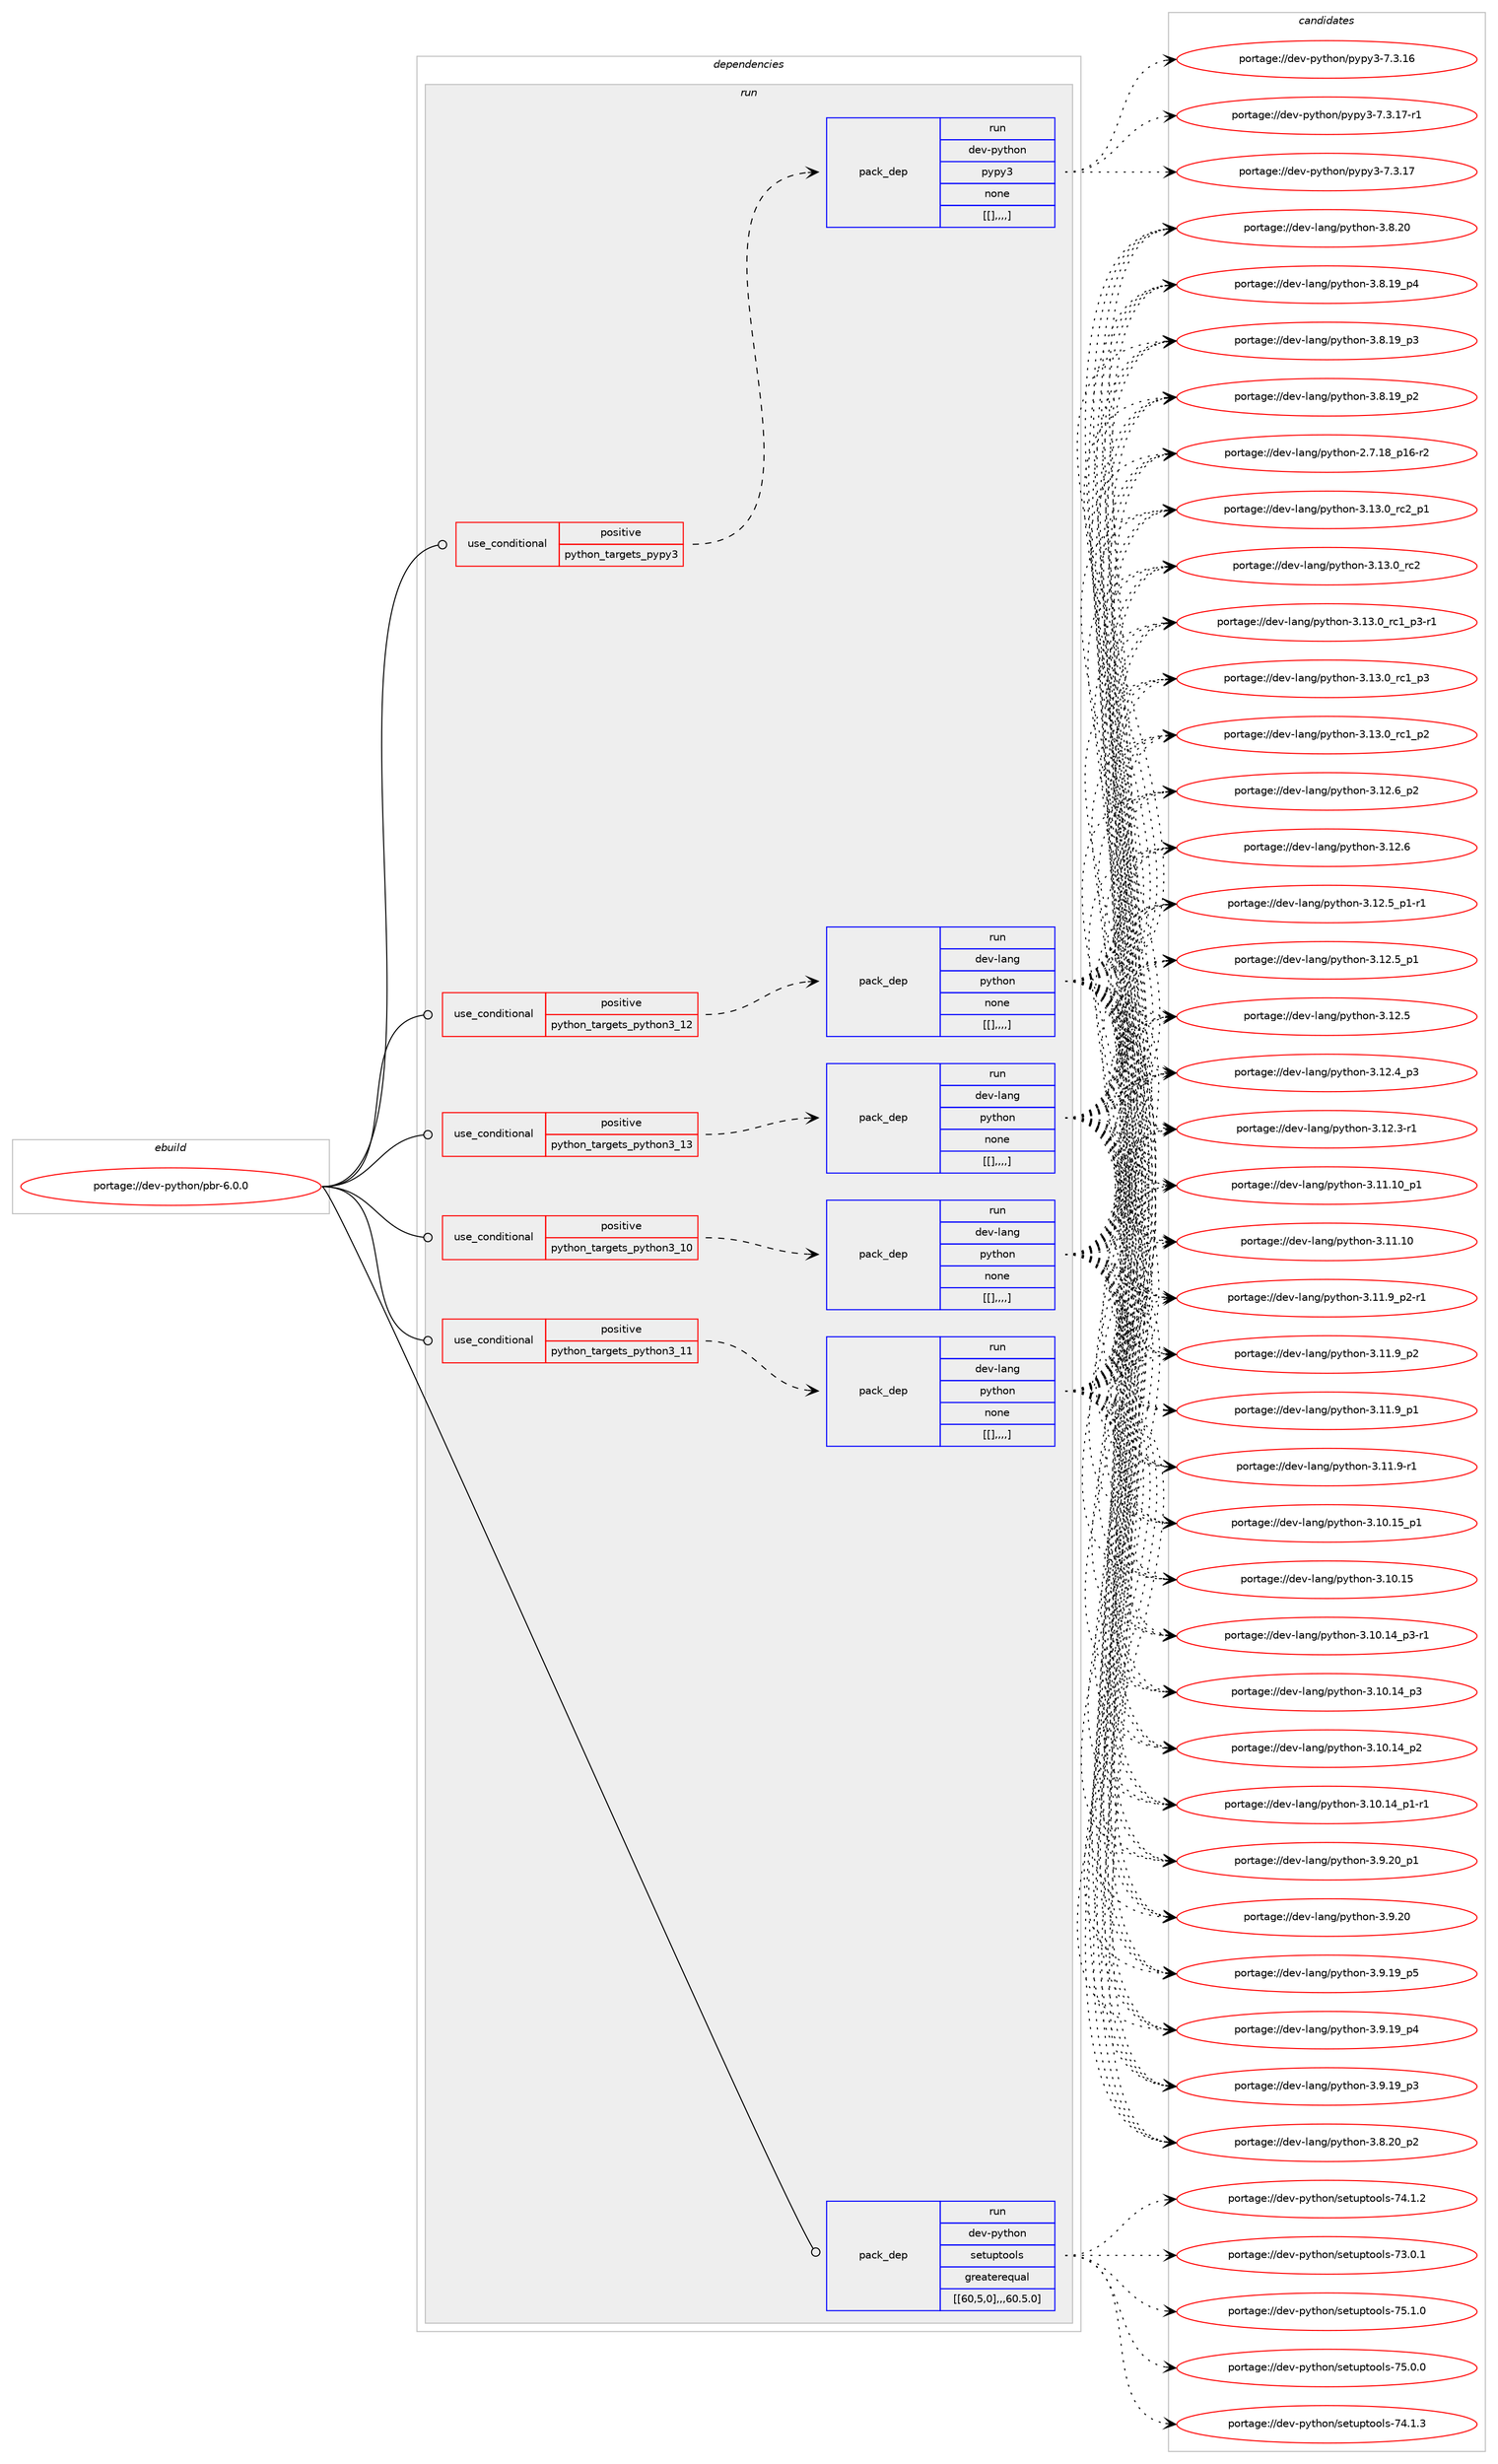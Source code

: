 digraph prolog {

# *************
# Graph options
# *************

newrank=true;
concentrate=true;
compound=true;
graph [rankdir=LR,fontname=Helvetica,fontsize=10,ranksep=1.5];#, ranksep=2.5, nodesep=0.2];
edge  [arrowhead=vee];
node  [fontname=Helvetica,fontsize=10];

# **********
# The ebuild
# **********

subgraph cluster_leftcol {
color=gray;
label=<<i>ebuild</i>>;
id [label="portage://dev-python/pbr-6.0.0", color=red, width=4, href="../dev-python/pbr-6.0.0.svg"];
}

# ****************
# The dependencies
# ****************

subgraph cluster_midcol {
color=gray;
label=<<i>dependencies</i>>;
subgraph cluster_compile {
fillcolor="#eeeeee";
style=filled;
label=<<i>compile</i>>;
}
subgraph cluster_compileandrun {
fillcolor="#eeeeee";
style=filled;
label=<<i>compile and run</i>>;
}
subgraph cluster_run {
fillcolor="#eeeeee";
style=filled;
label=<<i>run</i>>;
subgraph cond37085 {
dependency155995 [label=<<TABLE BORDER="0" CELLBORDER="1" CELLSPACING="0" CELLPADDING="4"><TR><TD ROWSPAN="3" CELLPADDING="10">use_conditional</TD></TR><TR><TD>positive</TD></TR><TR><TD>python_targets_pypy3</TD></TR></TABLE>>, shape=none, color=red];
subgraph pack117693 {
dependency155996 [label=<<TABLE BORDER="0" CELLBORDER="1" CELLSPACING="0" CELLPADDING="4" WIDTH="220"><TR><TD ROWSPAN="6" CELLPADDING="30">pack_dep</TD></TR><TR><TD WIDTH="110">run</TD></TR><TR><TD>dev-python</TD></TR><TR><TD>pypy3</TD></TR><TR><TD>none</TD></TR><TR><TD>[[],,,,]</TD></TR></TABLE>>, shape=none, color=blue];
}
dependency155995:e -> dependency155996:w [weight=20,style="dashed",arrowhead="vee"];
}
id:e -> dependency155995:w [weight=20,style="solid",arrowhead="odot"];
subgraph cond37086 {
dependency155997 [label=<<TABLE BORDER="0" CELLBORDER="1" CELLSPACING="0" CELLPADDING="4"><TR><TD ROWSPAN="3" CELLPADDING="10">use_conditional</TD></TR><TR><TD>positive</TD></TR><TR><TD>python_targets_python3_10</TD></TR></TABLE>>, shape=none, color=red];
subgraph pack117694 {
dependency155998 [label=<<TABLE BORDER="0" CELLBORDER="1" CELLSPACING="0" CELLPADDING="4" WIDTH="220"><TR><TD ROWSPAN="6" CELLPADDING="30">pack_dep</TD></TR><TR><TD WIDTH="110">run</TD></TR><TR><TD>dev-lang</TD></TR><TR><TD>python</TD></TR><TR><TD>none</TD></TR><TR><TD>[[],,,,]</TD></TR></TABLE>>, shape=none, color=blue];
}
dependency155997:e -> dependency155998:w [weight=20,style="dashed",arrowhead="vee"];
}
id:e -> dependency155997:w [weight=20,style="solid",arrowhead="odot"];
subgraph cond37087 {
dependency155999 [label=<<TABLE BORDER="0" CELLBORDER="1" CELLSPACING="0" CELLPADDING="4"><TR><TD ROWSPAN="3" CELLPADDING="10">use_conditional</TD></TR><TR><TD>positive</TD></TR><TR><TD>python_targets_python3_11</TD></TR></TABLE>>, shape=none, color=red];
subgraph pack117695 {
dependency156000 [label=<<TABLE BORDER="0" CELLBORDER="1" CELLSPACING="0" CELLPADDING="4" WIDTH="220"><TR><TD ROWSPAN="6" CELLPADDING="30">pack_dep</TD></TR><TR><TD WIDTH="110">run</TD></TR><TR><TD>dev-lang</TD></TR><TR><TD>python</TD></TR><TR><TD>none</TD></TR><TR><TD>[[],,,,]</TD></TR></TABLE>>, shape=none, color=blue];
}
dependency155999:e -> dependency156000:w [weight=20,style="dashed",arrowhead="vee"];
}
id:e -> dependency155999:w [weight=20,style="solid",arrowhead="odot"];
subgraph cond37088 {
dependency156001 [label=<<TABLE BORDER="0" CELLBORDER="1" CELLSPACING="0" CELLPADDING="4"><TR><TD ROWSPAN="3" CELLPADDING="10">use_conditional</TD></TR><TR><TD>positive</TD></TR><TR><TD>python_targets_python3_12</TD></TR></TABLE>>, shape=none, color=red];
subgraph pack117696 {
dependency156002 [label=<<TABLE BORDER="0" CELLBORDER="1" CELLSPACING="0" CELLPADDING="4" WIDTH="220"><TR><TD ROWSPAN="6" CELLPADDING="30">pack_dep</TD></TR><TR><TD WIDTH="110">run</TD></TR><TR><TD>dev-lang</TD></TR><TR><TD>python</TD></TR><TR><TD>none</TD></TR><TR><TD>[[],,,,]</TD></TR></TABLE>>, shape=none, color=blue];
}
dependency156001:e -> dependency156002:w [weight=20,style="dashed",arrowhead="vee"];
}
id:e -> dependency156001:w [weight=20,style="solid",arrowhead="odot"];
subgraph cond37089 {
dependency156003 [label=<<TABLE BORDER="0" CELLBORDER="1" CELLSPACING="0" CELLPADDING="4"><TR><TD ROWSPAN="3" CELLPADDING="10">use_conditional</TD></TR><TR><TD>positive</TD></TR><TR><TD>python_targets_python3_13</TD></TR></TABLE>>, shape=none, color=red];
subgraph pack117697 {
dependency156004 [label=<<TABLE BORDER="0" CELLBORDER="1" CELLSPACING="0" CELLPADDING="4" WIDTH="220"><TR><TD ROWSPAN="6" CELLPADDING="30">pack_dep</TD></TR><TR><TD WIDTH="110">run</TD></TR><TR><TD>dev-lang</TD></TR><TR><TD>python</TD></TR><TR><TD>none</TD></TR><TR><TD>[[],,,,]</TD></TR></TABLE>>, shape=none, color=blue];
}
dependency156003:e -> dependency156004:w [weight=20,style="dashed",arrowhead="vee"];
}
id:e -> dependency156003:w [weight=20,style="solid",arrowhead="odot"];
subgraph pack117698 {
dependency156005 [label=<<TABLE BORDER="0" CELLBORDER="1" CELLSPACING="0" CELLPADDING="4" WIDTH="220"><TR><TD ROWSPAN="6" CELLPADDING="30">pack_dep</TD></TR><TR><TD WIDTH="110">run</TD></TR><TR><TD>dev-python</TD></TR><TR><TD>setuptools</TD></TR><TR><TD>greaterequal</TD></TR><TR><TD>[[60,5,0],,,60.5.0]</TD></TR></TABLE>>, shape=none, color=blue];
}
id:e -> dependency156005:w [weight=20,style="solid",arrowhead="odot"];
}
}

# **************
# The candidates
# **************

subgraph cluster_choices {
rank=same;
color=gray;
label=<<i>candidates</i>>;

subgraph choice117693 {
color=black;
nodesep=1;
choice100101118451121211161041111104711212111212151455546514649554511449 [label="portage://dev-python/pypy3-7.3.17-r1", color=red, width=4,href="../dev-python/pypy3-7.3.17-r1.svg"];
choice10010111845112121116104111110471121211121215145554651464955 [label="portage://dev-python/pypy3-7.3.17", color=red, width=4,href="../dev-python/pypy3-7.3.17.svg"];
choice10010111845112121116104111110471121211121215145554651464954 [label="portage://dev-python/pypy3-7.3.16", color=red, width=4,href="../dev-python/pypy3-7.3.16.svg"];
dependency155996:e -> choice100101118451121211161041111104711212111212151455546514649554511449:w [style=dotted,weight="100"];
dependency155996:e -> choice10010111845112121116104111110471121211121215145554651464955:w [style=dotted,weight="100"];
dependency155996:e -> choice10010111845112121116104111110471121211121215145554651464954:w [style=dotted,weight="100"];
}
subgraph choice117694 {
color=black;
nodesep=1;
choice100101118451089711010347112121116104111110455146495146489511499509511249 [label="portage://dev-lang/python-3.13.0_rc2_p1", color=red, width=4,href="../dev-lang/python-3.13.0_rc2_p1.svg"];
choice10010111845108971101034711212111610411111045514649514648951149950 [label="portage://dev-lang/python-3.13.0_rc2", color=red, width=4,href="../dev-lang/python-3.13.0_rc2.svg"];
choice1001011184510897110103471121211161041111104551464951464895114994995112514511449 [label="portage://dev-lang/python-3.13.0_rc1_p3-r1", color=red, width=4,href="../dev-lang/python-3.13.0_rc1_p3-r1.svg"];
choice100101118451089711010347112121116104111110455146495146489511499499511251 [label="portage://dev-lang/python-3.13.0_rc1_p3", color=red, width=4,href="../dev-lang/python-3.13.0_rc1_p3.svg"];
choice100101118451089711010347112121116104111110455146495146489511499499511250 [label="portage://dev-lang/python-3.13.0_rc1_p2", color=red, width=4,href="../dev-lang/python-3.13.0_rc1_p2.svg"];
choice100101118451089711010347112121116104111110455146495046549511250 [label="portage://dev-lang/python-3.12.6_p2", color=red, width=4,href="../dev-lang/python-3.12.6_p2.svg"];
choice10010111845108971101034711212111610411111045514649504654 [label="portage://dev-lang/python-3.12.6", color=red, width=4,href="../dev-lang/python-3.12.6.svg"];
choice1001011184510897110103471121211161041111104551464950465395112494511449 [label="portage://dev-lang/python-3.12.5_p1-r1", color=red, width=4,href="../dev-lang/python-3.12.5_p1-r1.svg"];
choice100101118451089711010347112121116104111110455146495046539511249 [label="portage://dev-lang/python-3.12.5_p1", color=red, width=4,href="../dev-lang/python-3.12.5_p1.svg"];
choice10010111845108971101034711212111610411111045514649504653 [label="portage://dev-lang/python-3.12.5", color=red, width=4,href="../dev-lang/python-3.12.5.svg"];
choice100101118451089711010347112121116104111110455146495046529511251 [label="portage://dev-lang/python-3.12.4_p3", color=red, width=4,href="../dev-lang/python-3.12.4_p3.svg"];
choice100101118451089711010347112121116104111110455146495046514511449 [label="portage://dev-lang/python-3.12.3-r1", color=red, width=4,href="../dev-lang/python-3.12.3-r1.svg"];
choice10010111845108971101034711212111610411111045514649494649489511249 [label="portage://dev-lang/python-3.11.10_p1", color=red, width=4,href="../dev-lang/python-3.11.10_p1.svg"];
choice1001011184510897110103471121211161041111104551464949464948 [label="portage://dev-lang/python-3.11.10", color=red, width=4,href="../dev-lang/python-3.11.10.svg"];
choice1001011184510897110103471121211161041111104551464949465795112504511449 [label="portage://dev-lang/python-3.11.9_p2-r1", color=red, width=4,href="../dev-lang/python-3.11.9_p2-r1.svg"];
choice100101118451089711010347112121116104111110455146494946579511250 [label="portage://dev-lang/python-3.11.9_p2", color=red, width=4,href="../dev-lang/python-3.11.9_p2.svg"];
choice100101118451089711010347112121116104111110455146494946579511249 [label="portage://dev-lang/python-3.11.9_p1", color=red, width=4,href="../dev-lang/python-3.11.9_p1.svg"];
choice100101118451089711010347112121116104111110455146494946574511449 [label="portage://dev-lang/python-3.11.9-r1", color=red, width=4,href="../dev-lang/python-3.11.9-r1.svg"];
choice10010111845108971101034711212111610411111045514649484649539511249 [label="portage://dev-lang/python-3.10.15_p1", color=red, width=4,href="../dev-lang/python-3.10.15_p1.svg"];
choice1001011184510897110103471121211161041111104551464948464953 [label="portage://dev-lang/python-3.10.15", color=red, width=4,href="../dev-lang/python-3.10.15.svg"];
choice100101118451089711010347112121116104111110455146494846495295112514511449 [label="portage://dev-lang/python-3.10.14_p3-r1", color=red, width=4,href="../dev-lang/python-3.10.14_p3-r1.svg"];
choice10010111845108971101034711212111610411111045514649484649529511251 [label="portage://dev-lang/python-3.10.14_p3", color=red, width=4,href="../dev-lang/python-3.10.14_p3.svg"];
choice10010111845108971101034711212111610411111045514649484649529511250 [label="portage://dev-lang/python-3.10.14_p2", color=red, width=4,href="../dev-lang/python-3.10.14_p2.svg"];
choice100101118451089711010347112121116104111110455146494846495295112494511449 [label="portage://dev-lang/python-3.10.14_p1-r1", color=red, width=4,href="../dev-lang/python-3.10.14_p1-r1.svg"];
choice100101118451089711010347112121116104111110455146574650489511249 [label="portage://dev-lang/python-3.9.20_p1", color=red, width=4,href="../dev-lang/python-3.9.20_p1.svg"];
choice10010111845108971101034711212111610411111045514657465048 [label="portage://dev-lang/python-3.9.20", color=red, width=4,href="../dev-lang/python-3.9.20.svg"];
choice100101118451089711010347112121116104111110455146574649579511253 [label="portage://dev-lang/python-3.9.19_p5", color=red, width=4,href="../dev-lang/python-3.9.19_p5.svg"];
choice100101118451089711010347112121116104111110455146574649579511252 [label="portage://dev-lang/python-3.9.19_p4", color=red, width=4,href="../dev-lang/python-3.9.19_p4.svg"];
choice100101118451089711010347112121116104111110455146574649579511251 [label="portage://dev-lang/python-3.9.19_p3", color=red, width=4,href="../dev-lang/python-3.9.19_p3.svg"];
choice100101118451089711010347112121116104111110455146564650489511250 [label="portage://dev-lang/python-3.8.20_p2", color=red, width=4,href="../dev-lang/python-3.8.20_p2.svg"];
choice10010111845108971101034711212111610411111045514656465048 [label="portage://dev-lang/python-3.8.20", color=red, width=4,href="../dev-lang/python-3.8.20.svg"];
choice100101118451089711010347112121116104111110455146564649579511252 [label="portage://dev-lang/python-3.8.19_p4", color=red, width=4,href="../dev-lang/python-3.8.19_p4.svg"];
choice100101118451089711010347112121116104111110455146564649579511251 [label="portage://dev-lang/python-3.8.19_p3", color=red, width=4,href="../dev-lang/python-3.8.19_p3.svg"];
choice100101118451089711010347112121116104111110455146564649579511250 [label="portage://dev-lang/python-3.8.19_p2", color=red, width=4,href="../dev-lang/python-3.8.19_p2.svg"];
choice100101118451089711010347112121116104111110455046554649569511249544511450 [label="portage://dev-lang/python-2.7.18_p16-r2", color=red, width=4,href="../dev-lang/python-2.7.18_p16-r2.svg"];
dependency155998:e -> choice100101118451089711010347112121116104111110455146495146489511499509511249:w [style=dotted,weight="100"];
dependency155998:e -> choice10010111845108971101034711212111610411111045514649514648951149950:w [style=dotted,weight="100"];
dependency155998:e -> choice1001011184510897110103471121211161041111104551464951464895114994995112514511449:w [style=dotted,weight="100"];
dependency155998:e -> choice100101118451089711010347112121116104111110455146495146489511499499511251:w [style=dotted,weight="100"];
dependency155998:e -> choice100101118451089711010347112121116104111110455146495146489511499499511250:w [style=dotted,weight="100"];
dependency155998:e -> choice100101118451089711010347112121116104111110455146495046549511250:w [style=dotted,weight="100"];
dependency155998:e -> choice10010111845108971101034711212111610411111045514649504654:w [style=dotted,weight="100"];
dependency155998:e -> choice1001011184510897110103471121211161041111104551464950465395112494511449:w [style=dotted,weight="100"];
dependency155998:e -> choice100101118451089711010347112121116104111110455146495046539511249:w [style=dotted,weight="100"];
dependency155998:e -> choice10010111845108971101034711212111610411111045514649504653:w [style=dotted,weight="100"];
dependency155998:e -> choice100101118451089711010347112121116104111110455146495046529511251:w [style=dotted,weight="100"];
dependency155998:e -> choice100101118451089711010347112121116104111110455146495046514511449:w [style=dotted,weight="100"];
dependency155998:e -> choice10010111845108971101034711212111610411111045514649494649489511249:w [style=dotted,weight="100"];
dependency155998:e -> choice1001011184510897110103471121211161041111104551464949464948:w [style=dotted,weight="100"];
dependency155998:e -> choice1001011184510897110103471121211161041111104551464949465795112504511449:w [style=dotted,weight="100"];
dependency155998:e -> choice100101118451089711010347112121116104111110455146494946579511250:w [style=dotted,weight="100"];
dependency155998:e -> choice100101118451089711010347112121116104111110455146494946579511249:w [style=dotted,weight="100"];
dependency155998:e -> choice100101118451089711010347112121116104111110455146494946574511449:w [style=dotted,weight="100"];
dependency155998:e -> choice10010111845108971101034711212111610411111045514649484649539511249:w [style=dotted,weight="100"];
dependency155998:e -> choice1001011184510897110103471121211161041111104551464948464953:w [style=dotted,weight="100"];
dependency155998:e -> choice100101118451089711010347112121116104111110455146494846495295112514511449:w [style=dotted,weight="100"];
dependency155998:e -> choice10010111845108971101034711212111610411111045514649484649529511251:w [style=dotted,weight="100"];
dependency155998:e -> choice10010111845108971101034711212111610411111045514649484649529511250:w [style=dotted,weight="100"];
dependency155998:e -> choice100101118451089711010347112121116104111110455146494846495295112494511449:w [style=dotted,weight="100"];
dependency155998:e -> choice100101118451089711010347112121116104111110455146574650489511249:w [style=dotted,weight="100"];
dependency155998:e -> choice10010111845108971101034711212111610411111045514657465048:w [style=dotted,weight="100"];
dependency155998:e -> choice100101118451089711010347112121116104111110455146574649579511253:w [style=dotted,weight="100"];
dependency155998:e -> choice100101118451089711010347112121116104111110455146574649579511252:w [style=dotted,weight="100"];
dependency155998:e -> choice100101118451089711010347112121116104111110455146574649579511251:w [style=dotted,weight="100"];
dependency155998:e -> choice100101118451089711010347112121116104111110455146564650489511250:w [style=dotted,weight="100"];
dependency155998:e -> choice10010111845108971101034711212111610411111045514656465048:w [style=dotted,weight="100"];
dependency155998:e -> choice100101118451089711010347112121116104111110455146564649579511252:w [style=dotted,weight="100"];
dependency155998:e -> choice100101118451089711010347112121116104111110455146564649579511251:w [style=dotted,weight="100"];
dependency155998:e -> choice100101118451089711010347112121116104111110455146564649579511250:w [style=dotted,weight="100"];
dependency155998:e -> choice100101118451089711010347112121116104111110455046554649569511249544511450:w [style=dotted,weight="100"];
}
subgraph choice117695 {
color=black;
nodesep=1;
choice100101118451089711010347112121116104111110455146495146489511499509511249 [label="portage://dev-lang/python-3.13.0_rc2_p1", color=red, width=4,href="../dev-lang/python-3.13.0_rc2_p1.svg"];
choice10010111845108971101034711212111610411111045514649514648951149950 [label="portage://dev-lang/python-3.13.0_rc2", color=red, width=4,href="../dev-lang/python-3.13.0_rc2.svg"];
choice1001011184510897110103471121211161041111104551464951464895114994995112514511449 [label="portage://dev-lang/python-3.13.0_rc1_p3-r1", color=red, width=4,href="../dev-lang/python-3.13.0_rc1_p3-r1.svg"];
choice100101118451089711010347112121116104111110455146495146489511499499511251 [label="portage://dev-lang/python-3.13.0_rc1_p3", color=red, width=4,href="../dev-lang/python-3.13.0_rc1_p3.svg"];
choice100101118451089711010347112121116104111110455146495146489511499499511250 [label="portage://dev-lang/python-3.13.0_rc1_p2", color=red, width=4,href="../dev-lang/python-3.13.0_rc1_p2.svg"];
choice100101118451089711010347112121116104111110455146495046549511250 [label="portage://dev-lang/python-3.12.6_p2", color=red, width=4,href="../dev-lang/python-3.12.6_p2.svg"];
choice10010111845108971101034711212111610411111045514649504654 [label="portage://dev-lang/python-3.12.6", color=red, width=4,href="../dev-lang/python-3.12.6.svg"];
choice1001011184510897110103471121211161041111104551464950465395112494511449 [label="portage://dev-lang/python-3.12.5_p1-r1", color=red, width=4,href="../dev-lang/python-3.12.5_p1-r1.svg"];
choice100101118451089711010347112121116104111110455146495046539511249 [label="portage://dev-lang/python-3.12.5_p1", color=red, width=4,href="../dev-lang/python-3.12.5_p1.svg"];
choice10010111845108971101034711212111610411111045514649504653 [label="portage://dev-lang/python-3.12.5", color=red, width=4,href="../dev-lang/python-3.12.5.svg"];
choice100101118451089711010347112121116104111110455146495046529511251 [label="portage://dev-lang/python-3.12.4_p3", color=red, width=4,href="../dev-lang/python-3.12.4_p3.svg"];
choice100101118451089711010347112121116104111110455146495046514511449 [label="portage://dev-lang/python-3.12.3-r1", color=red, width=4,href="../dev-lang/python-3.12.3-r1.svg"];
choice10010111845108971101034711212111610411111045514649494649489511249 [label="portage://dev-lang/python-3.11.10_p1", color=red, width=4,href="../dev-lang/python-3.11.10_p1.svg"];
choice1001011184510897110103471121211161041111104551464949464948 [label="portage://dev-lang/python-3.11.10", color=red, width=4,href="../dev-lang/python-3.11.10.svg"];
choice1001011184510897110103471121211161041111104551464949465795112504511449 [label="portage://dev-lang/python-3.11.9_p2-r1", color=red, width=4,href="../dev-lang/python-3.11.9_p2-r1.svg"];
choice100101118451089711010347112121116104111110455146494946579511250 [label="portage://dev-lang/python-3.11.9_p2", color=red, width=4,href="../dev-lang/python-3.11.9_p2.svg"];
choice100101118451089711010347112121116104111110455146494946579511249 [label="portage://dev-lang/python-3.11.9_p1", color=red, width=4,href="../dev-lang/python-3.11.9_p1.svg"];
choice100101118451089711010347112121116104111110455146494946574511449 [label="portage://dev-lang/python-3.11.9-r1", color=red, width=4,href="../dev-lang/python-3.11.9-r1.svg"];
choice10010111845108971101034711212111610411111045514649484649539511249 [label="portage://dev-lang/python-3.10.15_p1", color=red, width=4,href="../dev-lang/python-3.10.15_p1.svg"];
choice1001011184510897110103471121211161041111104551464948464953 [label="portage://dev-lang/python-3.10.15", color=red, width=4,href="../dev-lang/python-3.10.15.svg"];
choice100101118451089711010347112121116104111110455146494846495295112514511449 [label="portage://dev-lang/python-3.10.14_p3-r1", color=red, width=4,href="../dev-lang/python-3.10.14_p3-r1.svg"];
choice10010111845108971101034711212111610411111045514649484649529511251 [label="portage://dev-lang/python-3.10.14_p3", color=red, width=4,href="../dev-lang/python-3.10.14_p3.svg"];
choice10010111845108971101034711212111610411111045514649484649529511250 [label="portage://dev-lang/python-3.10.14_p2", color=red, width=4,href="../dev-lang/python-3.10.14_p2.svg"];
choice100101118451089711010347112121116104111110455146494846495295112494511449 [label="portage://dev-lang/python-3.10.14_p1-r1", color=red, width=4,href="../dev-lang/python-3.10.14_p1-r1.svg"];
choice100101118451089711010347112121116104111110455146574650489511249 [label="portage://dev-lang/python-3.9.20_p1", color=red, width=4,href="../dev-lang/python-3.9.20_p1.svg"];
choice10010111845108971101034711212111610411111045514657465048 [label="portage://dev-lang/python-3.9.20", color=red, width=4,href="../dev-lang/python-3.9.20.svg"];
choice100101118451089711010347112121116104111110455146574649579511253 [label="portage://dev-lang/python-3.9.19_p5", color=red, width=4,href="../dev-lang/python-3.9.19_p5.svg"];
choice100101118451089711010347112121116104111110455146574649579511252 [label="portage://dev-lang/python-3.9.19_p4", color=red, width=4,href="../dev-lang/python-3.9.19_p4.svg"];
choice100101118451089711010347112121116104111110455146574649579511251 [label="portage://dev-lang/python-3.9.19_p3", color=red, width=4,href="../dev-lang/python-3.9.19_p3.svg"];
choice100101118451089711010347112121116104111110455146564650489511250 [label="portage://dev-lang/python-3.8.20_p2", color=red, width=4,href="../dev-lang/python-3.8.20_p2.svg"];
choice10010111845108971101034711212111610411111045514656465048 [label="portage://dev-lang/python-3.8.20", color=red, width=4,href="../dev-lang/python-3.8.20.svg"];
choice100101118451089711010347112121116104111110455146564649579511252 [label="portage://dev-lang/python-3.8.19_p4", color=red, width=4,href="../dev-lang/python-3.8.19_p4.svg"];
choice100101118451089711010347112121116104111110455146564649579511251 [label="portage://dev-lang/python-3.8.19_p3", color=red, width=4,href="../dev-lang/python-3.8.19_p3.svg"];
choice100101118451089711010347112121116104111110455146564649579511250 [label="portage://dev-lang/python-3.8.19_p2", color=red, width=4,href="../dev-lang/python-3.8.19_p2.svg"];
choice100101118451089711010347112121116104111110455046554649569511249544511450 [label="portage://dev-lang/python-2.7.18_p16-r2", color=red, width=4,href="../dev-lang/python-2.7.18_p16-r2.svg"];
dependency156000:e -> choice100101118451089711010347112121116104111110455146495146489511499509511249:w [style=dotted,weight="100"];
dependency156000:e -> choice10010111845108971101034711212111610411111045514649514648951149950:w [style=dotted,weight="100"];
dependency156000:e -> choice1001011184510897110103471121211161041111104551464951464895114994995112514511449:w [style=dotted,weight="100"];
dependency156000:e -> choice100101118451089711010347112121116104111110455146495146489511499499511251:w [style=dotted,weight="100"];
dependency156000:e -> choice100101118451089711010347112121116104111110455146495146489511499499511250:w [style=dotted,weight="100"];
dependency156000:e -> choice100101118451089711010347112121116104111110455146495046549511250:w [style=dotted,weight="100"];
dependency156000:e -> choice10010111845108971101034711212111610411111045514649504654:w [style=dotted,weight="100"];
dependency156000:e -> choice1001011184510897110103471121211161041111104551464950465395112494511449:w [style=dotted,weight="100"];
dependency156000:e -> choice100101118451089711010347112121116104111110455146495046539511249:w [style=dotted,weight="100"];
dependency156000:e -> choice10010111845108971101034711212111610411111045514649504653:w [style=dotted,weight="100"];
dependency156000:e -> choice100101118451089711010347112121116104111110455146495046529511251:w [style=dotted,weight="100"];
dependency156000:e -> choice100101118451089711010347112121116104111110455146495046514511449:w [style=dotted,weight="100"];
dependency156000:e -> choice10010111845108971101034711212111610411111045514649494649489511249:w [style=dotted,weight="100"];
dependency156000:e -> choice1001011184510897110103471121211161041111104551464949464948:w [style=dotted,weight="100"];
dependency156000:e -> choice1001011184510897110103471121211161041111104551464949465795112504511449:w [style=dotted,weight="100"];
dependency156000:e -> choice100101118451089711010347112121116104111110455146494946579511250:w [style=dotted,weight="100"];
dependency156000:e -> choice100101118451089711010347112121116104111110455146494946579511249:w [style=dotted,weight="100"];
dependency156000:e -> choice100101118451089711010347112121116104111110455146494946574511449:w [style=dotted,weight="100"];
dependency156000:e -> choice10010111845108971101034711212111610411111045514649484649539511249:w [style=dotted,weight="100"];
dependency156000:e -> choice1001011184510897110103471121211161041111104551464948464953:w [style=dotted,weight="100"];
dependency156000:e -> choice100101118451089711010347112121116104111110455146494846495295112514511449:w [style=dotted,weight="100"];
dependency156000:e -> choice10010111845108971101034711212111610411111045514649484649529511251:w [style=dotted,weight="100"];
dependency156000:e -> choice10010111845108971101034711212111610411111045514649484649529511250:w [style=dotted,weight="100"];
dependency156000:e -> choice100101118451089711010347112121116104111110455146494846495295112494511449:w [style=dotted,weight="100"];
dependency156000:e -> choice100101118451089711010347112121116104111110455146574650489511249:w [style=dotted,weight="100"];
dependency156000:e -> choice10010111845108971101034711212111610411111045514657465048:w [style=dotted,weight="100"];
dependency156000:e -> choice100101118451089711010347112121116104111110455146574649579511253:w [style=dotted,weight="100"];
dependency156000:e -> choice100101118451089711010347112121116104111110455146574649579511252:w [style=dotted,weight="100"];
dependency156000:e -> choice100101118451089711010347112121116104111110455146574649579511251:w [style=dotted,weight="100"];
dependency156000:e -> choice100101118451089711010347112121116104111110455146564650489511250:w [style=dotted,weight="100"];
dependency156000:e -> choice10010111845108971101034711212111610411111045514656465048:w [style=dotted,weight="100"];
dependency156000:e -> choice100101118451089711010347112121116104111110455146564649579511252:w [style=dotted,weight="100"];
dependency156000:e -> choice100101118451089711010347112121116104111110455146564649579511251:w [style=dotted,weight="100"];
dependency156000:e -> choice100101118451089711010347112121116104111110455146564649579511250:w [style=dotted,weight="100"];
dependency156000:e -> choice100101118451089711010347112121116104111110455046554649569511249544511450:w [style=dotted,weight="100"];
}
subgraph choice117696 {
color=black;
nodesep=1;
choice100101118451089711010347112121116104111110455146495146489511499509511249 [label="portage://dev-lang/python-3.13.0_rc2_p1", color=red, width=4,href="../dev-lang/python-3.13.0_rc2_p1.svg"];
choice10010111845108971101034711212111610411111045514649514648951149950 [label="portage://dev-lang/python-3.13.0_rc2", color=red, width=4,href="../dev-lang/python-3.13.0_rc2.svg"];
choice1001011184510897110103471121211161041111104551464951464895114994995112514511449 [label="portage://dev-lang/python-3.13.0_rc1_p3-r1", color=red, width=4,href="../dev-lang/python-3.13.0_rc1_p3-r1.svg"];
choice100101118451089711010347112121116104111110455146495146489511499499511251 [label="portage://dev-lang/python-3.13.0_rc1_p3", color=red, width=4,href="../dev-lang/python-3.13.0_rc1_p3.svg"];
choice100101118451089711010347112121116104111110455146495146489511499499511250 [label="portage://dev-lang/python-3.13.0_rc1_p2", color=red, width=4,href="../dev-lang/python-3.13.0_rc1_p2.svg"];
choice100101118451089711010347112121116104111110455146495046549511250 [label="portage://dev-lang/python-3.12.6_p2", color=red, width=4,href="../dev-lang/python-3.12.6_p2.svg"];
choice10010111845108971101034711212111610411111045514649504654 [label="portage://dev-lang/python-3.12.6", color=red, width=4,href="../dev-lang/python-3.12.6.svg"];
choice1001011184510897110103471121211161041111104551464950465395112494511449 [label="portage://dev-lang/python-3.12.5_p1-r1", color=red, width=4,href="../dev-lang/python-3.12.5_p1-r1.svg"];
choice100101118451089711010347112121116104111110455146495046539511249 [label="portage://dev-lang/python-3.12.5_p1", color=red, width=4,href="../dev-lang/python-3.12.5_p1.svg"];
choice10010111845108971101034711212111610411111045514649504653 [label="portage://dev-lang/python-3.12.5", color=red, width=4,href="../dev-lang/python-3.12.5.svg"];
choice100101118451089711010347112121116104111110455146495046529511251 [label="portage://dev-lang/python-3.12.4_p3", color=red, width=4,href="../dev-lang/python-3.12.4_p3.svg"];
choice100101118451089711010347112121116104111110455146495046514511449 [label="portage://dev-lang/python-3.12.3-r1", color=red, width=4,href="../dev-lang/python-3.12.3-r1.svg"];
choice10010111845108971101034711212111610411111045514649494649489511249 [label="portage://dev-lang/python-3.11.10_p1", color=red, width=4,href="../dev-lang/python-3.11.10_p1.svg"];
choice1001011184510897110103471121211161041111104551464949464948 [label="portage://dev-lang/python-3.11.10", color=red, width=4,href="../dev-lang/python-3.11.10.svg"];
choice1001011184510897110103471121211161041111104551464949465795112504511449 [label="portage://dev-lang/python-3.11.9_p2-r1", color=red, width=4,href="../dev-lang/python-3.11.9_p2-r1.svg"];
choice100101118451089711010347112121116104111110455146494946579511250 [label="portage://dev-lang/python-3.11.9_p2", color=red, width=4,href="../dev-lang/python-3.11.9_p2.svg"];
choice100101118451089711010347112121116104111110455146494946579511249 [label="portage://dev-lang/python-3.11.9_p1", color=red, width=4,href="../dev-lang/python-3.11.9_p1.svg"];
choice100101118451089711010347112121116104111110455146494946574511449 [label="portage://dev-lang/python-3.11.9-r1", color=red, width=4,href="../dev-lang/python-3.11.9-r1.svg"];
choice10010111845108971101034711212111610411111045514649484649539511249 [label="portage://dev-lang/python-3.10.15_p1", color=red, width=4,href="../dev-lang/python-3.10.15_p1.svg"];
choice1001011184510897110103471121211161041111104551464948464953 [label="portage://dev-lang/python-3.10.15", color=red, width=4,href="../dev-lang/python-3.10.15.svg"];
choice100101118451089711010347112121116104111110455146494846495295112514511449 [label="portage://dev-lang/python-3.10.14_p3-r1", color=red, width=4,href="../dev-lang/python-3.10.14_p3-r1.svg"];
choice10010111845108971101034711212111610411111045514649484649529511251 [label="portage://dev-lang/python-3.10.14_p3", color=red, width=4,href="../dev-lang/python-3.10.14_p3.svg"];
choice10010111845108971101034711212111610411111045514649484649529511250 [label="portage://dev-lang/python-3.10.14_p2", color=red, width=4,href="../dev-lang/python-3.10.14_p2.svg"];
choice100101118451089711010347112121116104111110455146494846495295112494511449 [label="portage://dev-lang/python-3.10.14_p1-r1", color=red, width=4,href="../dev-lang/python-3.10.14_p1-r1.svg"];
choice100101118451089711010347112121116104111110455146574650489511249 [label="portage://dev-lang/python-3.9.20_p1", color=red, width=4,href="../dev-lang/python-3.9.20_p1.svg"];
choice10010111845108971101034711212111610411111045514657465048 [label="portage://dev-lang/python-3.9.20", color=red, width=4,href="../dev-lang/python-3.9.20.svg"];
choice100101118451089711010347112121116104111110455146574649579511253 [label="portage://dev-lang/python-3.9.19_p5", color=red, width=4,href="../dev-lang/python-3.9.19_p5.svg"];
choice100101118451089711010347112121116104111110455146574649579511252 [label="portage://dev-lang/python-3.9.19_p4", color=red, width=4,href="../dev-lang/python-3.9.19_p4.svg"];
choice100101118451089711010347112121116104111110455146574649579511251 [label="portage://dev-lang/python-3.9.19_p3", color=red, width=4,href="../dev-lang/python-3.9.19_p3.svg"];
choice100101118451089711010347112121116104111110455146564650489511250 [label="portage://dev-lang/python-3.8.20_p2", color=red, width=4,href="../dev-lang/python-3.8.20_p2.svg"];
choice10010111845108971101034711212111610411111045514656465048 [label="portage://dev-lang/python-3.8.20", color=red, width=4,href="../dev-lang/python-3.8.20.svg"];
choice100101118451089711010347112121116104111110455146564649579511252 [label="portage://dev-lang/python-3.8.19_p4", color=red, width=4,href="../dev-lang/python-3.8.19_p4.svg"];
choice100101118451089711010347112121116104111110455146564649579511251 [label="portage://dev-lang/python-3.8.19_p3", color=red, width=4,href="../dev-lang/python-3.8.19_p3.svg"];
choice100101118451089711010347112121116104111110455146564649579511250 [label="portage://dev-lang/python-3.8.19_p2", color=red, width=4,href="../dev-lang/python-3.8.19_p2.svg"];
choice100101118451089711010347112121116104111110455046554649569511249544511450 [label="portage://dev-lang/python-2.7.18_p16-r2", color=red, width=4,href="../dev-lang/python-2.7.18_p16-r2.svg"];
dependency156002:e -> choice100101118451089711010347112121116104111110455146495146489511499509511249:w [style=dotted,weight="100"];
dependency156002:e -> choice10010111845108971101034711212111610411111045514649514648951149950:w [style=dotted,weight="100"];
dependency156002:e -> choice1001011184510897110103471121211161041111104551464951464895114994995112514511449:w [style=dotted,weight="100"];
dependency156002:e -> choice100101118451089711010347112121116104111110455146495146489511499499511251:w [style=dotted,weight="100"];
dependency156002:e -> choice100101118451089711010347112121116104111110455146495146489511499499511250:w [style=dotted,weight="100"];
dependency156002:e -> choice100101118451089711010347112121116104111110455146495046549511250:w [style=dotted,weight="100"];
dependency156002:e -> choice10010111845108971101034711212111610411111045514649504654:w [style=dotted,weight="100"];
dependency156002:e -> choice1001011184510897110103471121211161041111104551464950465395112494511449:w [style=dotted,weight="100"];
dependency156002:e -> choice100101118451089711010347112121116104111110455146495046539511249:w [style=dotted,weight="100"];
dependency156002:e -> choice10010111845108971101034711212111610411111045514649504653:w [style=dotted,weight="100"];
dependency156002:e -> choice100101118451089711010347112121116104111110455146495046529511251:w [style=dotted,weight="100"];
dependency156002:e -> choice100101118451089711010347112121116104111110455146495046514511449:w [style=dotted,weight="100"];
dependency156002:e -> choice10010111845108971101034711212111610411111045514649494649489511249:w [style=dotted,weight="100"];
dependency156002:e -> choice1001011184510897110103471121211161041111104551464949464948:w [style=dotted,weight="100"];
dependency156002:e -> choice1001011184510897110103471121211161041111104551464949465795112504511449:w [style=dotted,weight="100"];
dependency156002:e -> choice100101118451089711010347112121116104111110455146494946579511250:w [style=dotted,weight="100"];
dependency156002:e -> choice100101118451089711010347112121116104111110455146494946579511249:w [style=dotted,weight="100"];
dependency156002:e -> choice100101118451089711010347112121116104111110455146494946574511449:w [style=dotted,weight="100"];
dependency156002:e -> choice10010111845108971101034711212111610411111045514649484649539511249:w [style=dotted,weight="100"];
dependency156002:e -> choice1001011184510897110103471121211161041111104551464948464953:w [style=dotted,weight="100"];
dependency156002:e -> choice100101118451089711010347112121116104111110455146494846495295112514511449:w [style=dotted,weight="100"];
dependency156002:e -> choice10010111845108971101034711212111610411111045514649484649529511251:w [style=dotted,weight="100"];
dependency156002:e -> choice10010111845108971101034711212111610411111045514649484649529511250:w [style=dotted,weight="100"];
dependency156002:e -> choice100101118451089711010347112121116104111110455146494846495295112494511449:w [style=dotted,weight="100"];
dependency156002:e -> choice100101118451089711010347112121116104111110455146574650489511249:w [style=dotted,weight="100"];
dependency156002:e -> choice10010111845108971101034711212111610411111045514657465048:w [style=dotted,weight="100"];
dependency156002:e -> choice100101118451089711010347112121116104111110455146574649579511253:w [style=dotted,weight="100"];
dependency156002:e -> choice100101118451089711010347112121116104111110455146574649579511252:w [style=dotted,weight="100"];
dependency156002:e -> choice100101118451089711010347112121116104111110455146574649579511251:w [style=dotted,weight="100"];
dependency156002:e -> choice100101118451089711010347112121116104111110455146564650489511250:w [style=dotted,weight="100"];
dependency156002:e -> choice10010111845108971101034711212111610411111045514656465048:w [style=dotted,weight="100"];
dependency156002:e -> choice100101118451089711010347112121116104111110455146564649579511252:w [style=dotted,weight="100"];
dependency156002:e -> choice100101118451089711010347112121116104111110455146564649579511251:w [style=dotted,weight="100"];
dependency156002:e -> choice100101118451089711010347112121116104111110455146564649579511250:w [style=dotted,weight="100"];
dependency156002:e -> choice100101118451089711010347112121116104111110455046554649569511249544511450:w [style=dotted,weight="100"];
}
subgraph choice117697 {
color=black;
nodesep=1;
choice100101118451089711010347112121116104111110455146495146489511499509511249 [label="portage://dev-lang/python-3.13.0_rc2_p1", color=red, width=4,href="../dev-lang/python-3.13.0_rc2_p1.svg"];
choice10010111845108971101034711212111610411111045514649514648951149950 [label="portage://dev-lang/python-3.13.0_rc2", color=red, width=4,href="../dev-lang/python-3.13.0_rc2.svg"];
choice1001011184510897110103471121211161041111104551464951464895114994995112514511449 [label="portage://dev-lang/python-3.13.0_rc1_p3-r1", color=red, width=4,href="../dev-lang/python-3.13.0_rc1_p3-r1.svg"];
choice100101118451089711010347112121116104111110455146495146489511499499511251 [label="portage://dev-lang/python-3.13.0_rc1_p3", color=red, width=4,href="../dev-lang/python-3.13.0_rc1_p3.svg"];
choice100101118451089711010347112121116104111110455146495146489511499499511250 [label="portage://dev-lang/python-3.13.0_rc1_p2", color=red, width=4,href="../dev-lang/python-3.13.0_rc1_p2.svg"];
choice100101118451089711010347112121116104111110455146495046549511250 [label="portage://dev-lang/python-3.12.6_p2", color=red, width=4,href="../dev-lang/python-3.12.6_p2.svg"];
choice10010111845108971101034711212111610411111045514649504654 [label="portage://dev-lang/python-3.12.6", color=red, width=4,href="../dev-lang/python-3.12.6.svg"];
choice1001011184510897110103471121211161041111104551464950465395112494511449 [label="portage://dev-lang/python-3.12.5_p1-r1", color=red, width=4,href="../dev-lang/python-3.12.5_p1-r1.svg"];
choice100101118451089711010347112121116104111110455146495046539511249 [label="portage://dev-lang/python-3.12.5_p1", color=red, width=4,href="../dev-lang/python-3.12.5_p1.svg"];
choice10010111845108971101034711212111610411111045514649504653 [label="portage://dev-lang/python-3.12.5", color=red, width=4,href="../dev-lang/python-3.12.5.svg"];
choice100101118451089711010347112121116104111110455146495046529511251 [label="portage://dev-lang/python-3.12.4_p3", color=red, width=4,href="../dev-lang/python-3.12.4_p3.svg"];
choice100101118451089711010347112121116104111110455146495046514511449 [label="portage://dev-lang/python-3.12.3-r1", color=red, width=4,href="../dev-lang/python-3.12.3-r1.svg"];
choice10010111845108971101034711212111610411111045514649494649489511249 [label="portage://dev-lang/python-3.11.10_p1", color=red, width=4,href="../dev-lang/python-3.11.10_p1.svg"];
choice1001011184510897110103471121211161041111104551464949464948 [label="portage://dev-lang/python-3.11.10", color=red, width=4,href="../dev-lang/python-3.11.10.svg"];
choice1001011184510897110103471121211161041111104551464949465795112504511449 [label="portage://dev-lang/python-3.11.9_p2-r1", color=red, width=4,href="../dev-lang/python-3.11.9_p2-r1.svg"];
choice100101118451089711010347112121116104111110455146494946579511250 [label="portage://dev-lang/python-3.11.9_p2", color=red, width=4,href="../dev-lang/python-3.11.9_p2.svg"];
choice100101118451089711010347112121116104111110455146494946579511249 [label="portage://dev-lang/python-3.11.9_p1", color=red, width=4,href="../dev-lang/python-3.11.9_p1.svg"];
choice100101118451089711010347112121116104111110455146494946574511449 [label="portage://dev-lang/python-3.11.9-r1", color=red, width=4,href="../dev-lang/python-3.11.9-r1.svg"];
choice10010111845108971101034711212111610411111045514649484649539511249 [label="portage://dev-lang/python-3.10.15_p1", color=red, width=4,href="../dev-lang/python-3.10.15_p1.svg"];
choice1001011184510897110103471121211161041111104551464948464953 [label="portage://dev-lang/python-3.10.15", color=red, width=4,href="../dev-lang/python-3.10.15.svg"];
choice100101118451089711010347112121116104111110455146494846495295112514511449 [label="portage://dev-lang/python-3.10.14_p3-r1", color=red, width=4,href="../dev-lang/python-3.10.14_p3-r1.svg"];
choice10010111845108971101034711212111610411111045514649484649529511251 [label="portage://dev-lang/python-3.10.14_p3", color=red, width=4,href="../dev-lang/python-3.10.14_p3.svg"];
choice10010111845108971101034711212111610411111045514649484649529511250 [label="portage://dev-lang/python-3.10.14_p2", color=red, width=4,href="../dev-lang/python-3.10.14_p2.svg"];
choice100101118451089711010347112121116104111110455146494846495295112494511449 [label="portage://dev-lang/python-3.10.14_p1-r1", color=red, width=4,href="../dev-lang/python-3.10.14_p1-r1.svg"];
choice100101118451089711010347112121116104111110455146574650489511249 [label="portage://dev-lang/python-3.9.20_p1", color=red, width=4,href="../dev-lang/python-3.9.20_p1.svg"];
choice10010111845108971101034711212111610411111045514657465048 [label="portage://dev-lang/python-3.9.20", color=red, width=4,href="../dev-lang/python-3.9.20.svg"];
choice100101118451089711010347112121116104111110455146574649579511253 [label="portage://dev-lang/python-3.9.19_p5", color=red, width=4,href="../dev-lang/python-3.9.19_p5.svg"];
choice100101118451089711010347112121116104111110455146574649579511252 [label="portage://dev-lang/python-3.9.19_p4", color=red, width=4,href="../dev-lang/python-3.9.19_p4.svg"];
choice100101118451089711010347112121116104111110455146574649579511251 [label="portage://dev-lang/python-3.9.19_p3", color=red, width=4,href="../dev-lang/python-3.9.19_p3.svg"];
choice100101118451089711010347112121116104111110455146564650489511250 [label="portage://dev-lang/python-3.8.20_p2", color=red, width=4,href="../dev-lang/python-3.8.20_p2.svg"];
choice10010111845108971101034711212111610411111045514656465048 [label="portage://dev-lang/python-3.8.20", color=red, width=4,href="../dev-lang/python-3.8.20.svg"];
choice100101118451089711010347112121116104111110455146564649579511252 [label="portage://dev-lang/python-3.8.19_p4", color=red, width=4,href="../dev-lang/python-3.8.19_p4.svg"];
choice100101118451089711010347112121116104111110455146564649579511251 [label="portage://dev-lang/python-3.8.19_p3", color=red, width=4,href="../dev-lang/python-3.8.19_p3.svg"];
choice100101118451089711010347112121116104111110455146564649579511250 [label="portage://dev-lang/python-3.8.19_p2", color=red, width=4,href="../dev-lang/python-3.8.19_p2.svg"];
choice100101118451089711010347112121116104111110455046554649569511249544511450 [label="portage://dev-lang/python-2.7.18_p16-r2", color=red, width=4,href="../dev-lang/python-2.7.18_p16-r2.svg"];
dependency156004:e -> choice100101118451089711010347112121116104111110455146495146489511499509511249:w [style=dotted,weight="100"];
dependency156004:e -> choice10010111845108971101034711212111610411111045514649514648951149950:w [style=dotted,weight="100"];
dependency156004:e -> choice1001011184510897110103471121211161041111104551464951464895114994995112514511449:w [style=dotted,weight="100"];
dependency156004:e -> choice100101118451089711010347112121116104111110455146495146489511499499511251:w [style=dotted,weight="100"];
dependency156004:e -> choice100101118451089711010347112121116104111110455146495146489511499499511250:w [style=dotted,weight="100"];
dependency156004:e -> choice100101118451089711010347112121116104111110455146495046549511250:w [style=dotted,weight="100"];
dependency156004:e -> choice10010111845108971101034711212111610411111045514649504654:w [style=dotted,weight="100"];
dependency156004:e -> choice1001011184510897110103471121211161041111104551464950465395112494511449:w [style=dotted,weight="100"];
dependency156004:e -> choice100101118451089711010347112121116104111110455146495046539511249:w [style=dotted,weight="100"];
dependency156004:e -> choice10010111845108971101034711212111610411111045514649504653:w [style=dotted,weight="100"];
dependency156004:e -> choice100101118451089711010347112121116104111110455146495046529511251:w [style=dotted,weight="100"];
dependency156004:e -> choice100101118451089711010347112121116104111110455146495046514511449:w [style=dotted,weight="100"];
dependency156004:e -> choice10010111845108971101034711212111610411111045514649494649489511249:w [style=dotted,weight="100"];
dependency156004:e -> choice1001011184510897110103471121211161041111104551464949464948:w [style=dotted,weight="100"];
dependency156004:e -> choice1001011184510897110103471121211161041111104551464949465795112504511449:w [style=dotted,weight="100"];
dependency156004:e -> choice100101118451089711010347112121116104111110455146494946579511250:w [style=dotted,weight="100"];
dependency156004:e -> choice100101118451089711010347112121116104111110455146494946579511249:w [style=dotted,weight="100"];
dependency156004:e -> choice100101118451089711010347112121116104111110455146494946574511449:w [style=dotted,weight="100"];
dependency156004:e -> choice10010111845108971101034711212111610411111045514649484649539511249:w [style=dotted,weight="100"];
dependency156004:e -> choice1001011184510897110103471121211161041111104551464948464953:w [style=dotted,weight="100"];
dependency156004:e -> choice100101118451089711010347112121116104111110455146494846495295112514511449:w [style=dotted,weight="100"];
dependency156004:e -> choice10010111845108971101034711212111610411111045514649484649529511251:w [style=dotted,weight="100"];
dependency156004:e -> choice10010111845108971101034711212111610411111045514649484649529511250:w [style=dotted,weight="100"];
dependency156004:e -> choice100101118451089711010347112121116104111110455146494846495295112494511449:w [style=dotted,weight="100"];
dependency156004:e -> choice100101118451089711010347112121116104111110455146574650489511249:w [style=dotted,weight="100"];
dependency156004:e -> choice10010111845108971101034711212111610411111045514657465048:w [style=dotted,weight="100"];
dependency156004:e -> choice100101118451089711010347112121116104111110455146574649579511253:w [style=dotted,weight="100"];
dependency156004:e -> choice100101118451089711010347112121116104111110455146574649579511252:w [style=dotted,weight="100"];
dependency156004:e -> choice100101118451089711010347112121116104111110455146574649579511251:w [style=dotted,weight="100"];
dependency156004:e -> choice100101118451089711010347112121116104111110455146564650489511250:w [style=dotted,weight="100"];
dependency156004:e -> choice10010111845108971101034711212111610411111045514656465048:w [style=dotted,weight="100"];
dependency156004:e -> choice100101118451089711010347112121116104111110455146564649579511252:w [style=dotted,weight="100"];
dependency156004:e -> choice100101118451089711010347112121116104111110455146564649579511251:w [style=dotted,weight="100"];
dependency156004:e -> choice100101118451089711010347112121116104111110455146564649579511250:w [style=dotted,weight="100"];
dependency156004:e -> choice100101118451089711010347112121116104111110455046554649569511249544511450:w [style=dotted,weight="100"];
}
subgraph choice117698 {
color=black;
nodesep=1;
choice100101118451121211161041111104711510111611711211611111110811545555346494648 [label="portage://dev-python/setuptools-75.1.0", color=red, width=4,href="../dev-python/setuptools-75.1.0.svg"];
choice100101118451121211161041111104711510111611711211611111110811545555346484648 [label="portage://dev-python/setuptools-75.0.0", color=red, width=4,href="../dev-python/setuptools-75.0.0.svg"];
choice100101118451121211161041111104711510111611711211611111110811545555246494651 [label="portage://dev-python/setuptools-74.1.3", color=red, width=4,href="../dev-python/setuptools-74.1.3.svg"];
choice100101118451121211161041111104711510111611711211611111110811545555246494650 [label="portage://dev-python/setuptools-74.1.2", color=red, width=4,href="../dev-python/setuptools-74.1.2.svg"];
choice100101118451121211161041111104711510111611711211611111110811545555146484649 [label="portage://dev-python/setuptools-73.0.1", color=red, width=4,href="../dev-python/setuptools-73.0.1.svg"];
dependency156005:e -> choice100101118451121211161041111104711510111611711211611111110811545555346494648:w [style=dotted,weight="100"];
dependency156005:e -> choice100101118451121211161041111104711510111611711211611111110811545555346484648:w [style=dotted,weight="100"];
dependency156005:e -> choice100101118451121211161041111104711510111611711211611111110811545555246494651:w [style=dotted,weight="100"];
dependency156005:e -> choice100101118451121211161041111104711510111611711211611111110811545555246494650:w [style=dotted,weight="100"];
dependency156005:e -> choice100101118451121211161041111104711510111611711211611111110811545555146484649:w [style=dotted,weight="100"];
}
}

}
